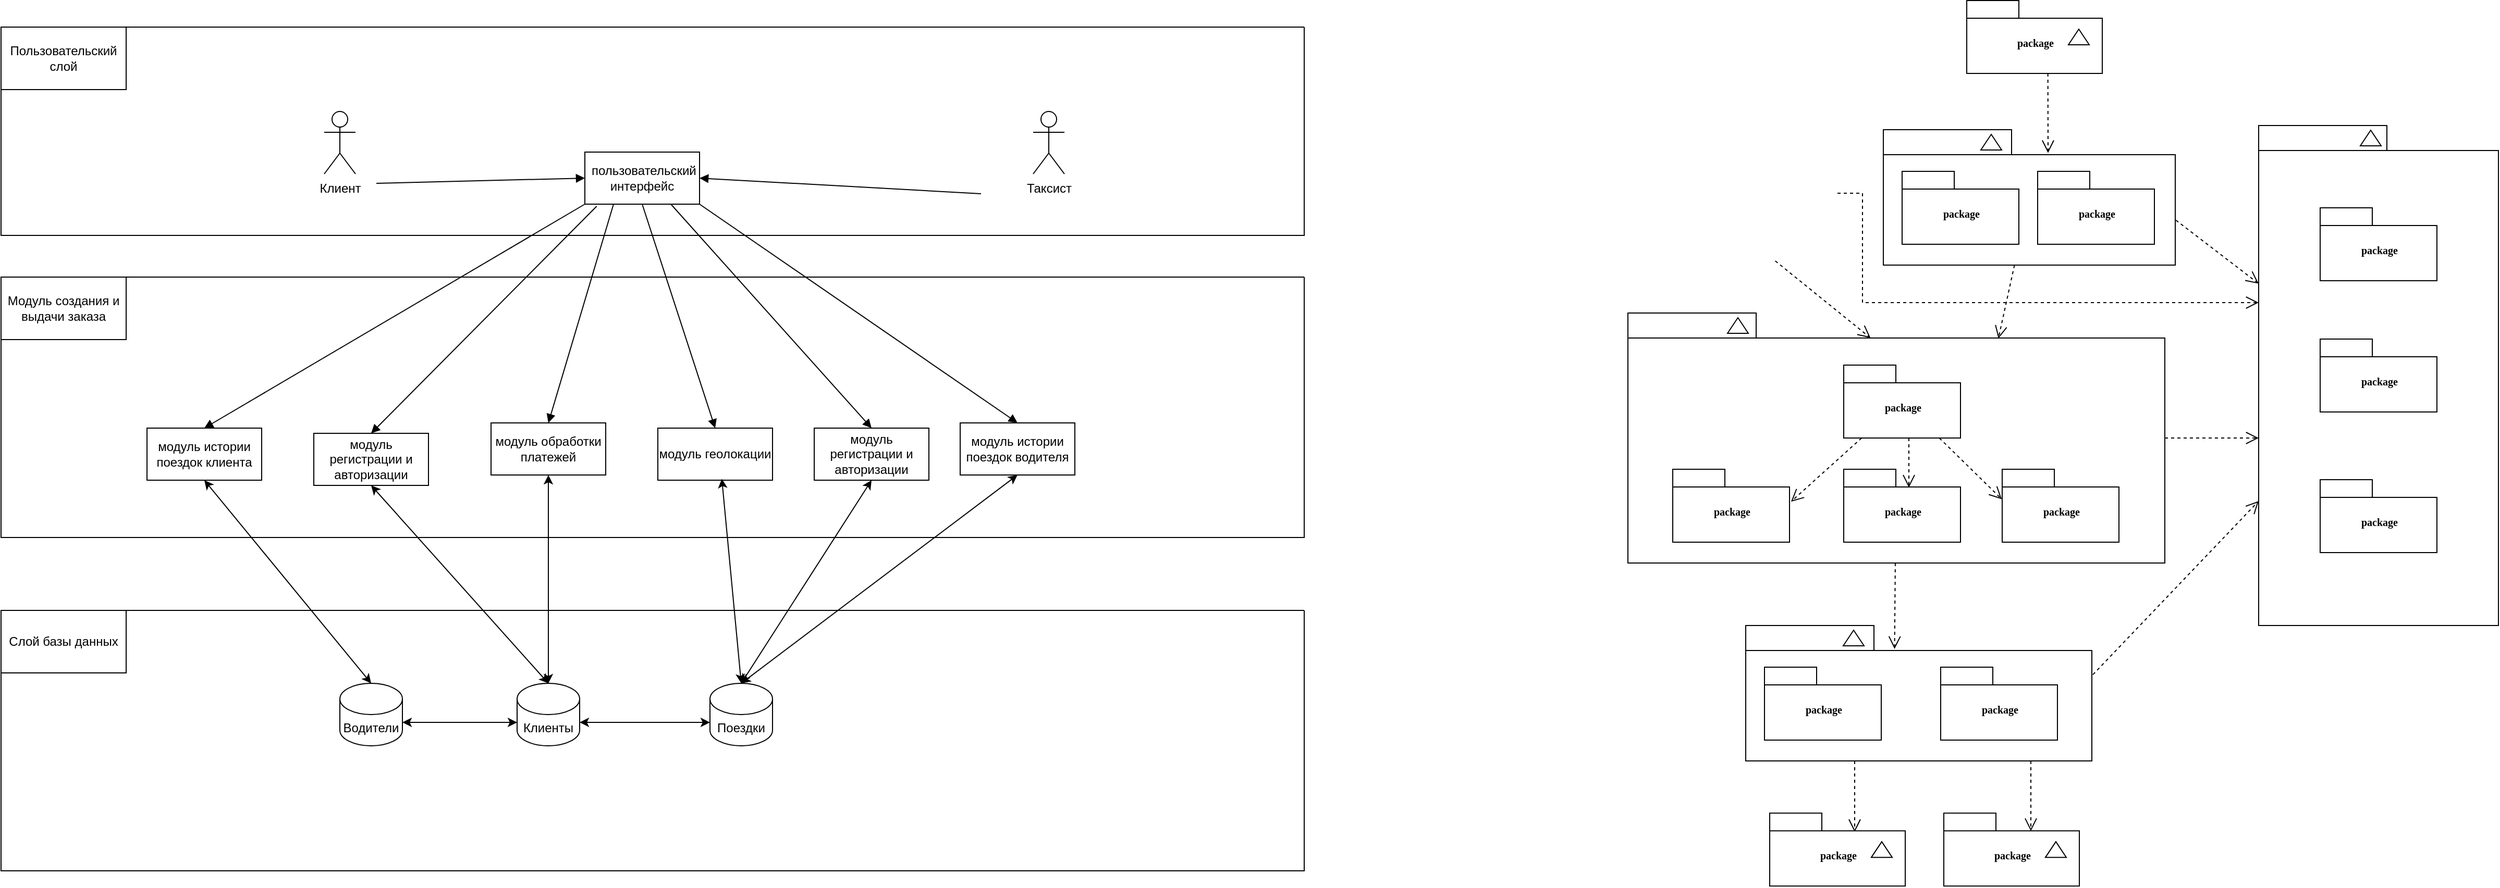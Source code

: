 <mxfile version="22.0.8" type="github">
  <diagram name="Page-1" id="b5b7bab2-c9e2-2cf4-8b2a-24fd1a2a6d21">
    <mxGraphModel dx="3728" dy="1150" grid="1" gridSize="10" guides="1" tooltips="1" connect="1" arrows="1" fold="1" page="1" pageScale="1" pageWidth="827" pageHeight="1169" background="none" math="0" shadow="0">
      <root>
        <mxCell id="0" />
        <mxCell id="1" parent="0" />
        <mxCell id="6e0c8c40b5770093-7" value="" style="group" parent="1" vertex="1" connectable="0">
          <mxGeometry x="765.5" y="174.5" width="130" height="70" as="geometry" />
        </mxCell>
        <mxCell id="6e0c8c40b5770093-8" value="package" style="shape=folder;fontStyle=1;spacingTop=10;tabWidth=50;tabHeight=17;tabPosition=left;html=1;rounded=0;shadow=0;comic=0;labelBackgroundColor=none;strokeWidth=1;fontFamily=Verdana;fontSize=10;align=center;" parent="6e0c8c40b5770093-7" vertex="1">
          <mxGeometry width="130" height="70" as="geometry" />
        </mxCell>
        <mxCell id="6e0c8c40b5770093-9" value="" style="triangle;whiteSpace=wrap;html=1;rounded=0;shadow=0;comic=0;labelBackgroundColor=none;strokeWidth=1;fontFamily=Verdana;fontSize=10;align=center;rotation=-90;" parent="6e0c8c40b5770093-7" vertex="1">
          <mxGeometry x="100" y="25" width="15" height="20" as="geometry" />
        </mxCell>
        <mxCell id="6e0c8c40b5770093-19" value="" style="group" parent="1" vertex="1" connectable="0">
          <mxGeometry x="685.5" y="298.5" width="280" height="130" as="geometry" />
        </mxCell>
        <mxCell id="6e0c8c40b5770093-20" value="" style="shape=folder;fontStyle=1;spacingTop=10;tabWidth=123;tabHeight=24;tabPosition=left;html=1;rounded=0;shadow=0;comic=0;labelBackgroundColor=none;strokeWidth=1;fontFamily=Verdana;fontSize=10;align=center;" parent="6e0c8c40b5770093-19" vertex="1">
          <mxGeometry width="280" height="130" as="geometry" />
        </mxCell>
        <mxCell id="6e0c8c40b5770093-21" value="" style="triangle;whiteSpace=wrap;html=1;rounded=0;shadow=0;comic=0;labelBackgroundColor=none;strokeWidth=1;fontFamily=Verdana;fontSize=10;align=center;rotation=-90;" parent="6e0c8c40b5770093-19" vertex="1">
          <mxGeometry x="96" y="2" width="15" height="20" as="geometry" />
        </mxCell>
        <mxCell id="6e0c8c40b5770093-22" value="package" style="shape=folder;fontStyle=1;spacingTop=10;tabWidth=50;tabHeight=17;tabPosition=left;html=1;rounded=0;shadow=0;comic=0;labelBackgroundColor=none;strokeWidth=1;fontFamily=Verdana;fontSize=10;align=center;" parent="6e0c8c40b5770093-19" vertex="1">
          <mxGeometry x="18" y="40" width="112" height="70" as="geometry" />
        </mxCell>
        <mxCell id="6e0c8c40b5770093-23" value="package" style="shape=folder;fontStyle=1;spacingTop=10;tabWidth=50;tabHeight=17;tabPosition=left;html=1;rounded=0;shadow=0;comic=0;labelBackgroundColor=none;strokeWidth=1;fontFamily=Verdana;fontSize=10;align=center;" parent="6e0c8c40b5770093-19" vertex="1">
          <mxGeometry x="148" y="40" width="112" height="70" as="geometry" />
        </mxCell>
        <mxCell id="6e0c8c40b5770093-30" value="" style="group" parent="1" vertex="1" connectable="0">
          <mxGeometry x="1045.5" y="294.5" width="230" height="480" as="geometry" />
        </mxCell>
        <mxCell id="6e0c8c40b5770093-24" value="" style="group" parent="6e0c8c40b5770093-30" vertex="1" connectable="0">
          <mxGeometry width="230" height="480" as="geometry" />
        </mxCell>
        <mxCell id="6e0c8c40b5770093-25" value="" style="shape=folder;fontStyle=1;spacingTop=10;tabWidth=123;tabHeight=24;tabPosition=left;html=1;rounded=0;shadow=0;comic=0;labelBackgroundColor=none;strokeWidth=1;fontFamily=Verdana;fontSize=10;align=center;" parent="6e0c8c40b5770093-24" vertex="1">
          <mxGeometry width="230" height="480" as="geometry" />
        </mxCell>
        <mxCell id="6e0c8c40b5770093-29" value="" style="triangle;whiteSpace=wrap;html=1;rounded=0;shadow=0;comic=0;labelBackgroundColor=none;strokeWidth=1;fontFamily=Verdana;fontSize=10;align=center;rotation=-90;" parent="6e0c8c40b5770093-24" vertex="1">
          <mxGeometry x="100" y="2" width="15" height="20" as="geometry" />
        </mxCell>
        <mxCell id="6e0c8c40b5770093-27" value="package" style="shape=folder;fontStyle=1;spacingTop=10;tabWidth=50;tabHeight=17;tabPosition=left;html=1;rounded=0;shadow=0;comic=0;labelBackgroundColor=none;strokeWidth=1;fontFamily=Verdana;fontSize=10;align=center;" parent="6e0c8c40b5770093-24" vertex="1">
          <mxGeometry x="59" y="79" width="112" height="70" as="geometry" />
        </mxCell>
        <mxCell id="6e0c8c40b5770093-31" value="package" style="shape=folder;fontStyle=1;spacingTop=10;tabWidth=50;tabHeight=17;tabPosition=left;html=1;rounded=0;shadow=0;comic=0;labelBackgroundColor=none;strokeWidth=1;fontFamily=Verdana;fontSize=10;align=center;" parent="6e0c8c40b5770093-24" vertex="1">
          <mxGeometry x="59" y="205" width="112" height="70" as="geometry" />
        </mxCell>
        <mxCell id="6e0c8c40b5770093-28" value="package" style="shape=folder;fontStyle=1;spacingTop=10;tabWidth=50;tabHeight=17;tabPosition=left;html=1;rounded=0;shadow=0;comic=0;labelBackgroundColor=none;strokeWidth=1;fontFamily=Verdana;fontSize=10;align=center;" parent="6e0c8c40b5770093-24" vertex="1">
          <mxGeometry x="59" y="340" width="112" height="70" as="geometry" />
        </mxCell>
        <mxCell id="6e0c8c40b5770093-67" style="edgeStyle=none;rounded=0;html=1;entryX=0.43;entryY=0.173;entryPerimeter=0;dashed=1;labelBackgroundColor=none;startFill=0;endArrow=open;endFill=0;endSize=10;fontFamily=Verdana;fontSize=10;" parent="1" source="6e0c8c40b5770093-33" target="6e0c8c40b5770093-47" edge="1">
          <mxGeometry relative="1" as="geometry" />
        </mxCell>
        <mxCell id="6e0c8c40b5770093-71" style="edgeStyle=elbowEdgeStyle;rounded=0;html=1;dashed=1;labelBackgroundColor=none;startFill=0;endArrow=open;endFill=0;endSize=10;fontFamily=Verdana;fontSize=10;elbow=vertical;" parent="1" source="6e0c8c40b5770093-33" target="6e0c8c40b5770093-25" edge="1">
          <mxGeometry relative="1" as="geometry" />
        </mxCell>
        <mxCell id="6e0c8c40b5770093-33" value="" style="shape=folder;fontStyle=1;spacingTop=10;tabWidth=123;tabHeight=24;tabPosition=left;html=1;rounded=0;shadow=0;comic=0;labelBackgroundColor=none;strokeColor=#000000;strokeWidth=1;fillColor=#ffffff;fontFamily=Verdana;fontSize=10;fontColor=#000000;align=center;" parent="1" vertex="1">
          <mxGeometry x="440.5" y="474.5" width="515" height="240" as="geometry" />
        </mxCell>
        <mxCell id="6e0c8c40b5770093-64" style="edgeStyle=elbowEdgeStyle;rounded=0;html=1;entryX=0.559;entryY=0.251;entryPerimeter=0;dashed=1;labelBackgroundColor=none;startFill=0;endArrow=open;endFill=0;endSize=10;fontFamily=Verdana;fontSize=10;" parent="1" source="6e0c8c40b5770093-42" target="6e0c8c40b5770093-44" edge="1">
          <mxGeometry relative="1" as="geometry" />
        </mxCell>
        <mxCell id="6e0c8c40b5770093-65" style="edgeStyle=none;rounded=0;html=1;dashed=1;labelBackgroundColor=none;startFill=0;endArrow=open;endFill=0;endSize=10;fontFamily=Verdana;fontSize=10;entryX=-0.003;entryY=0.411;entryPerimeter=0;" parent="1" source="6e0c8c40b5770093-42" target="6e0c8c40b5770093-45" edge="1">
          <mxGeometry relative="1" as="geometry" />
        </mxCell>
        <mxCell id="6e0c8c40b5770093-66" style="edgeStyle=none;rounded=0;html=1;dashed=1;labelBackgroundColor=none;startFill=0;endArrow=open;endFill=0;endSize=10;fontFamily=Verdana;fontSize=10;entryX=1.013;entryY=0.444;entryPerimeter=0;" parent="1" source="6e0c8c40b5770093-42" target="6e0c8c40b5770093-43" edge="1">
          <mxGeometry relative="1" as="geometry" />
        </mxCell>
        <mxCell id="6e0c8c40b5770093-42" value="package" style="shape=folder;fontStyle=1;spacingTop=10;tabWidth=50;tabHeight=17;tabPosition=left;html=1;rounded=0;shadow=0;comic=0;labelBackgroundColor=none;strokeColor=#000000;strokeWidth=1;fillColor=#ffffff;fontFamily=Verdana;fontSize=10;fontColor=#000000;align=center;" parent="1" vertex="1">
          <mxGeometry x="647.5" y="524.5" width="112" height="70" as="geometry" />
        </mxCell>
        <mxCell id="6e0c8c40b5770093-43" value="package" style="shape=folder;fontStyle=1;spacingTop=10;tabWidth=50;tabHeight=17;tabPosition=left;html=1;rounded=0;shadow=0;comic=0;labelBackgroundColor=none;strokeColor=#000000;strokeWidth=1;fillColor=#ffffff;fontFamily=Verdana;fontSize=10;fontColor=#000000;align=center;" parent="1" vertex="1">
          <mxGeometry x="483.5" y="624.5" width="112" height="70" as="geometry" />
        </mxCell>
        <mxCell id="6e0c8c40b5770093-44" value="package" style="shape=folder;fontStyle=1;spacingTop=10;tabWidth=50;tabHeight=17;tabPosition=left;html=1;rounded=0;shadow=0;comic=0;labelBackgroundColor=none;strokeColor=#000000;strokeWidth=1;fillColor=#ffffff;fontFamily=Verdana;fontSize=10;fontColor=#000000;align=center;" parent="1" vertex="1">
          <mxGeometry x="647.5" y="624.5" width="112" height="70" as="geometry" />
        </mxCell>
        <mxCell id="6e0c8c40b5770093-45" value="package" style="shape=folder;fontStyle=1;spacingTop=10;tabWidth=50;tabHeight=17;tabPosition=left;html=1;rounded=0;shadow=0;comic=0;labelBackgroundColor=none;strokeColor=#000000;strokeWidth=1;fillColor=#ffffff;fontFamily=Verdana;fontSize=10;fontColor=#000000;align=center;" parent="1" vertex="1">
          <mxGeometry x="799.5" y="624.5" width="112" height="70" as="geometry" />
        </mxCell>
        <mxCell id="6e0c8c40b5770093-68" style="edgeStyle=elbowEdgeStyle;rounded=0;html=1;entryX=0.628;entryY=0.26;entryPerimeter=0;dashed=1;labelBackgroundColor=none;startFill=0;endArrow=open;endFill=0;endSize=10;fontFamily=Verdana;fontSize=10;" parent="1" source="6e0c8c40b5770093-47" target="6e0c8c40b5770093-53" edge="1">
          <mxGeometry relative="1" as="geometry" />
        </mxCell>
        <mxCell id="6e0c8c40b5770093-69" style="edgeStyle=elbowEdgeStyle;rounded=0;html=1;entryX=0.643;entryY=0.246;entryPerimeter=0;dashed=1;labelBackgroundColor=none;startFill=0;endArrow=open;endFill=0;endSize=10;fontFamily=Verdana;fontSize=10;" parent="1" source="6e0c8c40b5770093-47" target="6e0c8c40b5770093-56" edge="1">
          <mxGeometry relative="1" as="geometry" />
        </mxCell>
        <mxCell id="6e0c8c40b5770093-70" style="edgeStyle=none;rounded=0;html=1;dashed=1;labelBackgroundColor=none;startFill=0;endArrow=open;endFill=0;endSize=10;fontFamily=Verdana;fontSize=10;exitX=1.003;exitY=0.363;exitPerimeter=0;" parent="1" source="6e0c8c40b5770093-47" target="6e0c8c40b5770093-25" edge="1">
          <mxGeometry relative="1" as="geometry" />
        </mxCell>
        <mxCell id="6e0c8c40b5770093-47" value="" style="shape=folder;fontStyle=1;spacingTop=10;tabWidth=123;tabHeight=24;tabPosition=left;html=1;rounded=0;shadow=0;comic=0;labelBackgroundColor=none;strokeWidth=1;fontFamily=Verdana;fontSize=10;align=center;" parent="1" vertex="1">
          <mxGeometry x="553.5" y="774.5" width="332" height="130" as="geometry" />
        </mxCell>
        <mxCell id="6e0c8c40b5770093-48" value="" style="triangle;whiteSpace=wrap;html=1;rounded=0;shadow=0;comic=0;labelBackgroundColor=none;strokeWidth=1;fontFamily=Verdana;fontSize=10;align=center;rotation=-90;" parent="1" vertex="1">
          <mxGeometry x="649.5" y="776.5" width="15" height="20" as="geometry" />
        </mxCell>
        <mxCell id="6e0c8c40b5770093-49" value="package" style="shape=folder;fontStyle=1;spacingTop=10;tabWidth=50;tabHeight=17;tabPosition=left;html=1;rounded=0;shadow=0;comic=0;labelBackgroundColor=none;strokeWidth=1;fontFamily=Verdana;fontSize=10;align=center;" parent="1" vertex="1">
          <mxGeometry x="571.5" y="814.5" width="112" height="70" as="geometry" />
        </mxCell>
        <mxCell id="6e0c8c40b5770093-50" value="package" style="shape=folder;fontStyle=1;spacingTop=10;tabWidth=50;tabHeight=17;tabPosition=left;html=1;rounded=0;shadow=0;comic=0;labelBackgroundColor=none;strokeWidth=1;fontFamily=Verdana;fontSize=10;align=center;" parent="1" vertex="1">
          <mxGeometry x="740.5" y="814.5" width="112" height="70" as="geometry" />
        </mxCell>
        <mxCell id="6e0c8c40b5770093-51" value="" style="triangle;whiteSpace=wrap;html=1;rounded=0;shadow=0;comic=0;labelBackgroundColor=none;strokeColor=#000000;strokeWidth=1;fillColor=#ffffff;fontFamily=Verdana;fontSize=10;fontColor=#000000;align=center;rotation=-90;" parent="1" vertex="1">
          <mxGeometry x="538.5" y="476.5" width="15" height="20" as="geometry" />
        </mxCell>
        <mxCell id="6e0c8c40b5770093-52" value="" style="group" parent="1" vertex="1" connectable="0">
          <mxGeometry x="576.5" y="954.569" width="130" height="70" as="geometry" />
        </mxCell>
        <mxCell id="6e0c8c40b5770093-53" value="package" style="shape=folder;fontStyle=1;spacingTop=10;tabWidth=50;tabHeight=17;tabPosition=left;html=1;rounded=0;shadow=0;comic=0;labelBackgroundColor=none;strokeWidth=1;fontFamily=Verdana;fontSize=10;align=center;" parent="6e0c8c40b5770093-52" vertex="1">
          <mxGeometry width="130" height="70" as="geometry" />
        </mxCell>
        <mxCell id="6e0c8c40b5770093-54" value="" style="triangle;whiteSpace=wrap;html=1;rounded=0;shadow=0;comic=0;labelBackgroundColor=none;strokeWidth=1;fontFamily=Verdana;fontSize=10;align=center;rotation=-90;" parent="6e0c8c40b5770093-52" vertex="1">
          <mxGeometry x="100" y="25" width="15" height="20" as="geometry" />
        </mxCell>
        <mxCell id="6e0c8c40b5770093-55" value="" style="group" parent="1" vertex="1" connectable="0">
          <mxGeometry x="743.5" y="954.569" width="130" height="70" as="geometry" />
        </mxCell>
        <mxCell id="6e0c8c40b5770093-56" value="package" style="shape=folder;fontStyle=1;spacingTop=10;tabWidth=50;tabHeight=17;tabPosition=left;html=1;rounded=0;shadow=0;comic=0;labelBackgroundColor=none;strokeWidth=1;fontFamily=Verdana;fontSize=10;align=center;" parent="6e0c8c40b5770093-55" vertex="1">
          <mxGeometry width="130" height="70" as="geometry" />
        </mxCell>
        <mxCell id="6e0c8c40b5770093-57" value="" style="triangle;whiteSpace=wrap;html=1;rounded=0;shadow=0;comic=0;labelBackgroundColor=none;strokeWidth=1;fontFamily=Verdana;fontSize=10;align=center;rotation=-90;" parent="6e0c8c40b5770093-55" vertex="1">
          <mxGeometry x="100" y="25" width="15" height="20" as="geometry" />
        </mxCell>
        <mxCell id="6e0c8c40b5770093-59" style="rounded=0;html=1;dashed=1;labelBackgroundColor=none;startFill=0;endArrow=open;endFill=0;endSize=10;fontFamily=Verdana;fontSize=10;entryX=0.592;entryY=0.2;entryPerimeter=0;edgeStyle=elbowEdgeStyle;" parent="1" edge="1">
          <mxGeometry relative="1" as="geometry">
            <mxPoint x="843.328" y="244.5" as="sourcePoint" />
            <mxPoint x="843.328" y="320.845" as="targetPoint" />
          </mxGeometry>
        </mxCell>
        <mxCell id="6e0c8c40b5770093-60" style="rounded=0;html=1;entryX=0.452;entryY=0.1;entryPerimeter=0;dashed=1;labelBackgroundColor=none;startFill=0;endArrow=open;endFill=0;endSize=10;fontFamily=Verdana;fontSize=10;" parent="1" target="6e0c8c40b5770093-33" edge="1">
          <mxGeometry relative="1" as="geometry">
            <mxPoint x="581.829" y="424.5" as="sourcePoint" />
          </mxGeometry>
        </mxCell>
        <mxCell id="6e0c8c40b5770093-61" style="edgeStyle=none;rounded=0;html=1;entryX=0.69;entryY=0.102;entryPerimeter=0;dashed=1;labelBackgroundColor=none;startFill=0;endArrow=open;endFill=0;endSize=10;fontFamily=Verdana;fontSize=10;" parent="1" source="6e0c8c40b5770093-20" target="6e0c8c40b5770093-33" edge="1">
          <mxGeometry relative="1" as="geometry" />
        </mxCell>
        <mxCell id="6e0c8c40b5770093-62" style="edgeStyle=none;rounded=0;html=1;dashed=1;labelBackgroundColor=none;startFill=0;endArrow=open;endFill=0;endSize=10;fontFamily=Verdana;fontSize=10;exitX=1.002;exitY=0.668;exitPerimeter=0;" parent="1" source="6e0c8c40b5770093-20" target="6e0c8c40b5770093-25" edge="1">
          <mxGeometry relative="1" as="geometry" />
        </mxCell>
        <mxCell id="6e0c8c40b5770093-63" style="edgeStyle=orthogonalEdgeStyle;rounded=0;html=1;dashed=1;labelBackgroundColor=none;startFill=0;endArrow=open;endFill=0;endSize=10;fontFamily=Verdana;fontSize=10;" parent="1" target="6e0c8c40b5770093-25" edge="1">
          <mxGeometry relative="1" as="geometry">
            <Array as="points">
              <mxPoint x="665.5" y="359.5" />
              <mxPoint x="665.5" y="464.5" />
            </Array>
            <mxPoint x="641.5" y="359.5" as="sourcePoint" />
          </mxGeometry>
        </mxCell>
        <mxCell id="cKeQ6S0oiYJnXy505rPp-26" value="" style="swimlane;startSize=0;" parent="1" vertex="1">
          <mxGeometry x="-1120" y="200" width="1250" height="200" as="geometry" />
        </mxCell>
        <mxCell id="cKeQ6S0oiYJnXy505rPp-66" value="Пользовательский слой" style="whiteSpace=wrap;html=1;" parent="cKeQ6S0oiYJnXy505rPp-26" vertex="1">
          <mxGeometry width="120" height="60" as="geometry" />
        </mxCell>
        <mxCell id="cKeQ6S0oiYJnXy505rPp-74" value="&amp;nbsp;пользовательский интерфейс" style="html=1;whiteSpace=wrap;" parent="cKeQ6S0oiYJnXy505rPp-26" vertex="1">
          <mxGeometry x="560" y="120" width="110" height="50" as="geometry" />
        </mxCell>
        <mxCell id="cKeQ6S0oiYJnXy505rPp-46" value="Клиент" style="shape=umlActor;verticalLabelPosition=bottom;verticalAlign=top;html=1;" parent="1" vertex="1">
          <mxGeometry x="-810" y="281" width="30" height="60" as="geometry" />
        </mxCell>
        <mxCell id="cKeQ6S0oiYJnXy505rPp-53" value="" style="html=1;verticalAlign=bottom;endArrow=block;curved=0;rounded=0;entryX=0;entryY=0.5;entryDx=0;entryDy=0;" parent="1" target="cKeQ6S0oiYJnXy505rPp-74" edge="1">
          <mxGeometry width="80" relative="1" as="geometry">
            <mxPoint x="-760" y="350" as="sourcePoint" />
            <mxPoint x="-715" y="487" as="targetPoint" />
          </mxGeometry>
        </mxCell>
        <mxCell id="cKeQ6S0oiYJnXy505rPp-60" value="Таксист" style="shape=umlActor;verticalLabelPosition=bottom;verticalAlign=top;html=1;" parent="1" vertex="1">
          <mxGeometry x="-130" y="281" width="30" height="60" as="geometry" />
        </mxCell>
        <mxCell id="cKeQ6S0oiYJnXy505rPp-62" value="" style="html=1;verticalAlign=bottom;endArrow=block;curved=0;rounded=0;entryX=1;entryY=0.5;entryDx=0;entryDy=0;" parent="1" target="cKeQ6S0oiYJnXy505rPp-74" edge="1">
          <mxGeometry width="80" relative="1" as="geometry">
            <mxPoint x="-180" y="360" as="sourcePoint" />
            <mxPoint x="-195" y="476.5" as="targetPoint" />
          </mxGeometry>
        </mxCell>
        <mxCell id="cKeQ6S0oiYJnXy505rPp-67" value="" style="swimlane;startSize=0;" parent="1" vertex="1">
          <mxGeometry x="-1120" y="440" width="1250" height="250" as="geometry" />
        </mxCell>
        <mxCell id="cKeQ6S0oiYJnXy505rPp-75" value="модуль геолокации" style="html=1;whiteSpace=wrap;" parent="cKeQ6S0oiYJnXy505rPp-67" vertex="1">
          <mxGeometry x="630" y="145" width="110" height="50" as="geometry" />
        </mxCell>
        <mxCell id="cKeQ6S0oiYJnXy505rPp-76" value="модуль обработки платежей" style="html=1;whiteSpace=wrap;" parent="cKeQ6S0oiYJnXy505rPp-67" vertex="1">
          <mxGeometry x="470" y="140" width="110" height="50" as="geometry" />
        </mxCell>
        <mxCell id="cKeQ6S0oiYJnXy505rPp-77" value="модуль истории поездок клиента" style="html=1;whiteSpace=wrap;" parent="cKeQ6S0oiYJnXy505rPp-67" vertex="1">
          <mxGeometry x="140" y="145" width="110" height="50" as="geometry" />
        </mxCell>
        <mxCell id="cKeQ6S0oiYJnXy505rPp-78" value="модуль истории поездок водителя" style="html=1;whiteSpace=wrap;" parent="cKeQ6S0oiYJnXy505rPp-67" vertex="1">
          <mxGeometry x="920" y="140" width="110" height="50" as="geometry" />
        </mxCell>
        <mxCell id="cKeQ6S0oiYJnXy505rPp-48" value="модуль регистрации и авторизации" style="html=1;whiteSpace=wrap;" parent="cKeQ6S0oiYJnXy505rPp-67" vertex="1">
          <mxGeometry x="300" y="150" width="110" height="50" as="geometry" />
        </mxCell>
        <mxCell id="cKeQ6S0oiYJnXy505rPp-80" value="модуль регистрации и авторизации" style="html=1;whiteSpace=wrap;" parent="cKeQ6S0oiYJnXy505rPp-67" vertex="1">
          <mxGeometry x="780" y="145" width="110" height="50" as="geometry" />
        </mxCell>
        <mxCell id="cKeQ6S0oiYJnXy505rPp-84" value="Модуль создания и выдачи заказа" style="whiteSpace=wrap;html=1;" parent="cKeQ6S0oiYJnXy505rPp-67" vertex="1">
          <mxGeometry width="120" height="60" as="geometry" />
        </mxCell>
        <mxCell id="cKeQ6S0oiYJnXy505rPp-85" value="" style="html=1;verticalAlign=bottom;endArrow=block;curved=0;rounded=0;entryX=0.5;entryY=0;entryDx=0;entryDy=0;exitX=0;exitY=1;exitDx=0;exitDy=0;" parent="1" source="cKeQ6S0oiYJnXy505rPp-74" target="cKeQ6S0oiYJnXy505rPp-77" edge="1">
          <mxGeometry width="80" relative="1" as="geometry">
            <mxPoint x="-590" y="500" as="sourcePoint" />
            <mxPoint x="-390" y="495" as="targetPoint" />
          </mxGeometry>
        </mxCell>
        <mxCell id="cKeQ6S0oiYJnXy505rPp-86" value="" style="html=1;verticalAlign=bottom;endArrow=block;curved=0;rounded=0;entryX=0.5;entryY=0;entryDx=0;entryDy=0;exitX=0.103;exitY=1.04;exitDx=0;exitDy=0;exitPerimeter=0;" parent="1" source="cKeQ6S0oiYJnXy505rPp-74" target="cKeQ6S0oiYJnXy505rPp-48" edge="1">
          <mxGeometry width="80" relative="1" as="geometry">
            <mxPoint x="-455" y="390" as="sourcePoint" />
            <mxPoint x="-820" y="605" as="targetPoint" />
          </mxGeometry>
        </mxCell>
        <mxCell id="cKeQ6S0oiYJnXy505rPp-87" value="" style="html=1;verticalAlign=bottom;endArrow=block;curved=0;rounded=0;entryX=0.5;entryY=0;entryDx=0;entryDy=0;exitX=0.25;exitY=1;exitDx=0;exitDy=0;" parent="1" source="cKeQ6S0oiYJnXy505rPp-74" target="cKeQ6S0oiYJnXy505rPp-76" edge="1">
          <mxGeometry width="80" relative="1" as="geometry">
            <mxPoint x="-485" y="376.5" as="sourcePoint" />
            <mxPoint x="-690" y="596.5" as="targetPoint" />
          </mxGeometry>
        </mxCell>
        <mxCell id="cKeQ6S0oiYJnXy505rPp-88" value="" style="html=1;verticalAlign=bottom;endArrow=block;curved=0;rounded=0;entryX=0.5;entryY=0;entryDx=0;entryDy=0;exitX=0.5;exitY=1;exitDx=0;exitDy=0;" parent="1" source="cKeQ6S0oiYJnXy505rPp-74" target="cKeQ6S0oiYJnXy505rPp-75" edge="1">
          <mxGeometry width="80" relative="1" as="geometry">
            <mxPoint x="-463.5" y="375" as="sourcePoint" />
            <mxPoint x="-526.5" y="585" as="targetPoint" />
          </mxGeometry>
        </mxCell>
        <mxCell id="cKeQ6S0oiYJnXy505rPp-89" value="" style="html=1;verticalAlign=bottom;endArrow=block;curved=0;rounded=0;entryX=0.5;entryY=0;entryDx=0;entryDy=0;exitX=0.75;exitY=1;exitDx=0;exitDy=0;" parent="1" source="cKeQ6S0oiYJnXy505rPp-74" target="cKeQ6S0oiYJnXy505rPp-80" edge="1">
          <mxGeometry width="80" relative="1" as="geometry">
            <mxPoint x="-430" y="375" as="sourcePoint" />
            <mxPoint x="-360" y="590" as="targetPoint" />
          </mxGeometry>
        </mxCell>
        <mxCell id="cKeQ6S0oiYJnXy505rPp-90" value="" style="html=1;verticalAlign=bottom;endArrow=block;curved=0;rounded=0;entryX=0.5;entryY=0;entryDx=0;entryDy=0;exitX=1;exitY=1;exitDx=0;exitDy=0;" parent="1" source="cKeQ6S0oiYJnXy505rPp-74" target="cKeQ6S0oiYJnXy505rPp-78" edge="1">
          <mxGeometry width="80" relative="1" as="geometry">
            <mxPoint x="-410" y="362.5" as="sourcePoint" />
            <mxPoint x="-218" y="577.5" as="targetPoint" />
          </mxGeometry>
        </mxCell>
        <mxCell id="cKeQ6S0oiYJnXy505rPp-95" value="" style="swimlane;startSize=0;" parent="1" vertex="1">
          <mxGeometry x="-1120" y="760" width="1250" height="250" as="geometry" />
        </mxCell>
        <mxCell id="cKeQ6S0oiYJnXy505rPp-102" value="Слой базы данных" style="whiteSpace=wrap;html=1;" parent="cKeQ6S0oiYJnXy505rPp-95" vertex="1">
          <mxGeometry width="120" height="60" as="geometry" />
        </mxCell>
        <mxCell id="cKeQ6S0oiYJnXy505rPp-91" value="Водители" style="shape=cylinder3;whiteSpace=wrap;html=1;boundedLbl=1;backgroundOutline=1;size=15;" parent="cKeQ6S0oiYJnXy505rPp-95" vertex="1">
          <mxGeometry x="325" y="70" width="60" height="60" as="geometry" />
        </mxCell>
        <mxCell id="cKeQ6S0oiYJnXy505rPp-92" value="Клиенты" style="shape=cylinder3;whiteSpace=wrap;html=1;boundedLbl=1;backgroundOutline=1;size=15;" parent="cKeQ6S0oiYJnXy505rPp-95" vertex="1">
          <mxGeometry x="495" y="70" width="60" height="60" as="geometry" />
        </mxCell>
        <mxCell id="cKeQ6S0oiYJnXy505rPp-93" value="Поездки" style="shape=cylinder3;whiteSpace=wrap;html=1;boundedLbl=1;backgroundOutline=1;size=15;" parent="cKeQ6S0oiYJnXy505rPp-95" vertex="1">
          <mxGeometry x="680" y="70" width="60" height="60" as="geometry" />
        </mxCell>
        <mxCell id="cKeQ6S0oiYJnXy505rPp-117" value="" style="endArrow=classic;startArrow=classic;html=1;rounded=0;exitX=1;exitY=0;exitDx=0;exitDy=37.5;exitPerimeter=0;entryX=0;entryY=0;entryDx=0;entryDy=37.5;entryPerimeter=0;" parent="cKeQ6S0oiYJnXy505rPp-95" source="cKeQ6S0oiYJnXy505rPp-92" target="cKeQ6S0oiYJnXy505rPp-93" edge="1">
          <mxGeometry width="50" height="50" relative="1" as="geometry">
            <mxPoint x="620" y="210" as="sourcePoint" />
            <mxPoint x="670" y="160" as="targetPoint" />
          </mxGeometry>
        </mxCell>
        <mxCell id="cKeQ6S0oiYJnXy505rPp-118" value="" style="endArrow=classic;startArrow=classic;html=1;rounded=0;exitX=1;exitY=0;exitDx=0;exitDy=37.5;exitPerimeter=0;entryX=0;entryY=0;entryDx=0;entryDy=37.5;entryPerimeter=0;" parent="cKeQ6S0oiYJnXy505rPp-95" source="cKeQ6S0oiYJnXy505rPp-91" target="cKeQ6S0oiYJnXy505rPp-92" edge="1">
          <mxGeometry width="50" height="50" relative="1" as="geometry">
            <mxPoint x="420" y="150" as="sourcePoint" />
            <mxPoint x="470" y="100" as="targetPoint" />
          </mxGeometry>
        </mxCell>
        <mxCell id="cKeQ6S0oiYJnXy505rPp-119" value="" style="endArrow=classic;startArrow=classic;html=1;rounded=0;exitX=0.5;exitY=0;exitDx=0;exitDy=0;exitPerimeter=0;entryX=0.5;entryY=1;entryDx=0;entryDy=0;" parent="1" source="cKeQ6S0oiYJnXy505rPp-92" target="cKeQ6S0oiYJnXy505rPp-76" edge="1">
          <mxGeometry width="50" height="50" relative="1" as="geometry">
            <mxPoint x="-620" y="770" as="sourcePoint" />
            <mxPoint x="-570" y="720" as="targetPoint" />
          </mxGeometry>
        </mxCell>
        <mxCell id="cKeQ6S0oiYJnXy505rPp-120" value="" style="endArrow=classic;startArrow=classic;html=1;rounded=0;entryX=0.5;entryY=1;entryDx=0;entryDy=0;exitX=0.5;exitY=0;exitDx=0;exitDy=0;exitPerimeter=0;" parent="1" source="cKeQ6S0oiYJnXy505rPp-91" target="cKeQ6S0oiYJnXy505rPp-77" edge="1">
          <mxGeometry width="50" height="50" relative="1" as="geometry">
            <mxPoint x="-930" y="730" as="sourcePoint" />
            <mxPoint x="-880" y="680" as="targetPoint" />
          </mxGeometry>
        </mxCell>
        <mxCell id="cKeQ6S0oiYJnXy505rPp-121" value="" style="endArrow=classic;startArrow=classic;html=1;rounded=0;entryX=0.558;entryY=0.973;entryDx=0;entryDy=0;entryPerimeter=0;exitX=0.5;exitY=0;exitDx=0;exitDy=0;exitPerimeter=0;" parent="1" source="cKeQ6S0oiYJnXy505rPp-93" target="cKeQ6S0oiYJnXy505rPp-75" edge="1">
          <mxGeometry width="50" height="50" relative="1" as="geometry">
            <mxPoint x="-400" y="700" as="sourcePoint" />
            <mxPoint x="-350" y="650" as="targetPoint" />
          </mxGeometry>
        </mxCell>
        <mxCell id="cKeQ6S0oiYJnXy505rPp-122" value="" style="endArrow=classic;startArrow=classic;html=1;rounded=0;entryX=0.5;entryY=1;entryDx=0;entryDy=0;exitX=0.5;exitY=0;exitDx=0;exitDy=0;exitPerimeter=0;" parent="1" source="cKeQ6S0oiYJnXy505rPp-92" target="cKeQ6S0oiYJnXy505rPp-48" edge="1">
          <mxGeometry width="50" height="50" relative="1" as="geometry">
            <mxPoint x="-720" y="770" as="sourcePoint" />
            <mxPoint x="-670" y="720" as="targetPoint" />
          </mxGeometry>
        </mxCell>
        <mxCell id="cKeQ6S0oiYJnXy505rPp-123" value="" style="endArrow=classic;startArrow=classic;html=1;rounded=0;entryX=0.5;entryY=1;entryDx=0;entryDy=0;exitX=0.5;exitY=0;exitDx=0;exitDy=0;exitPerimeter=0;" parent="1" source="cKeQ6S0oiYJnXy505rPp-93" target="cKeQ6S0oiYJnXy505rPp-80" edge="1">
          <mxGeometry width="50" height="50" relative="1" as="geometry">
            <mxPoint x="-330" y="770" as="sourcePoint" />
            <mxPoint x="-280" y="720" as="targetPoint" />
          </mxGeometry>
        </mxCell>
        <mxCell id="cKeQ6S0oiYJnXy505rPp-124" value="" style="endArrow=classic;startArrow=classic;html=1;rounded=0;entryX=0.5;entryY=1;entryDx=0;entryDy=0;exitX=0.5;exitY=0;exitDx=0;exitDy=0;exitPerimeter=0;" parent="1" source="cKeQ6S0oiYJnXy505rPp-93" target="cKeQ6S0oiYJnXy505rPp-78" edge="1">
          <mxGeometry width="50" height="50" relative="1" as="geometry">
            <mxPoint x="-270" y="770" as="sourcePoint" />
            <mxPoint x="-220" y="720" as="targetPoint" />
          </mxGeometry>
        </mxCell>
      </root>
    </mxGraphModel>
  </diagram>
</mxfile>
